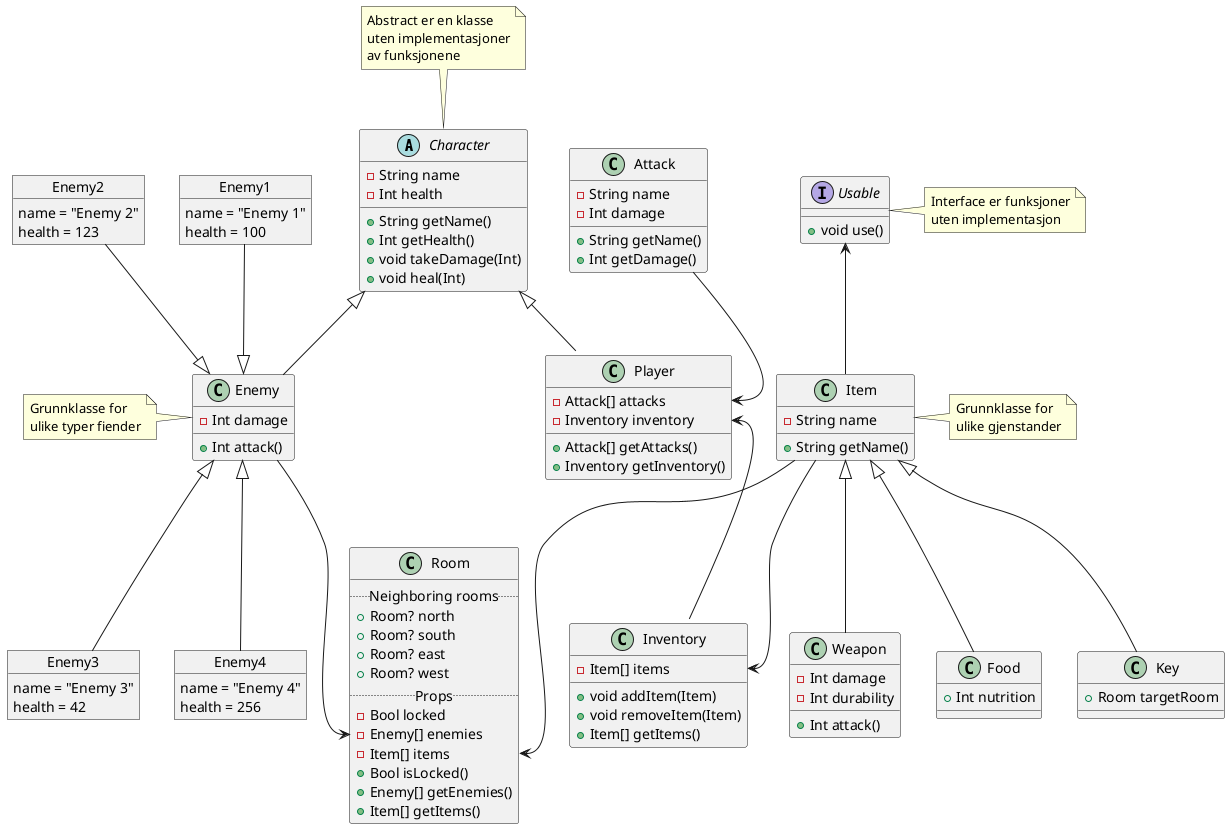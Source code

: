 @startuml
' skinparam groupInheritance 2

abstract Character {
  - String name
  - Int health
  + String getName()
  + Int getHealth()
  + void takeDamage(Int)
  + void heal(Int)
}

note top of Character
  Abstract er en klasse
  uten implementasjoner
  av funksjonene
end note

object Enemy2 {
  name = "Enemy 2"
  health = 123
}

object Enemy1 {
  name = "Enemy 1"
  health = 100
}

object Enemy4 {
  name = "Enemy 4"
  health = 256
}

object Enemy3 {
  name = "Enemy 3"
  health = 42
}

class Enemy {
  - Int damage
  + Int attack()
}

note left of Enemy
  Grunnklasse for
  ulike typer fiender
end note

Enemy1 --|> Enemy
Enemy2 --|> Enemy
Enemy <|-- Enemy3
Enemy <|-- Enemy4

class Attack {
  - String name
  - Int damage
  + String getName()
  + Int getDamage()
}

class Inventory {
  - Item[] items
  + void addItem(Item)
  + void removeItem(Item)
  + Item[] getItems()
}

class Player {
  - Attack[] attacks
  - Inventory inventory
  + Attack[] getAttacks()
  + Inventory getInventory()
}


interface Usable {
  + void use()
}

note right of Usable
  Interface er funksjoner
  uten implementasjon
end note

class Item {
  - String name
  + String getName()
}

note right of Item
  Grunnklasse for
  ulike gjenstander
end note

Usable <-- Item

class Weapon {
  - Int damage
  - Int durability
  + Int attack()
}

class Food {
  + Int nutrition
}
class Key {
  + Room targetRoom
}

Item <|-- Weapon
Item <|-- Food
Item <|-- Key

Player::inventory <-- Inventory
Item --> Inventory::items

class Room {
  .. Neighboring rooms ..
  + Room? north
  + Room? south
  + Room? east
  + Room? west
  .. Props ..
  - Bool locked
  - Enemy[] enemies
  - Item[] items
  + Bool isLocked()
  + Enemy[] getEnemies()
  + Item[] getItems()
}

Item --> Room::items

Enemy --> Room::enemies

Attack --> Player::attacks

Character <|-- Player
Character <|-- Enemy

@enduml
